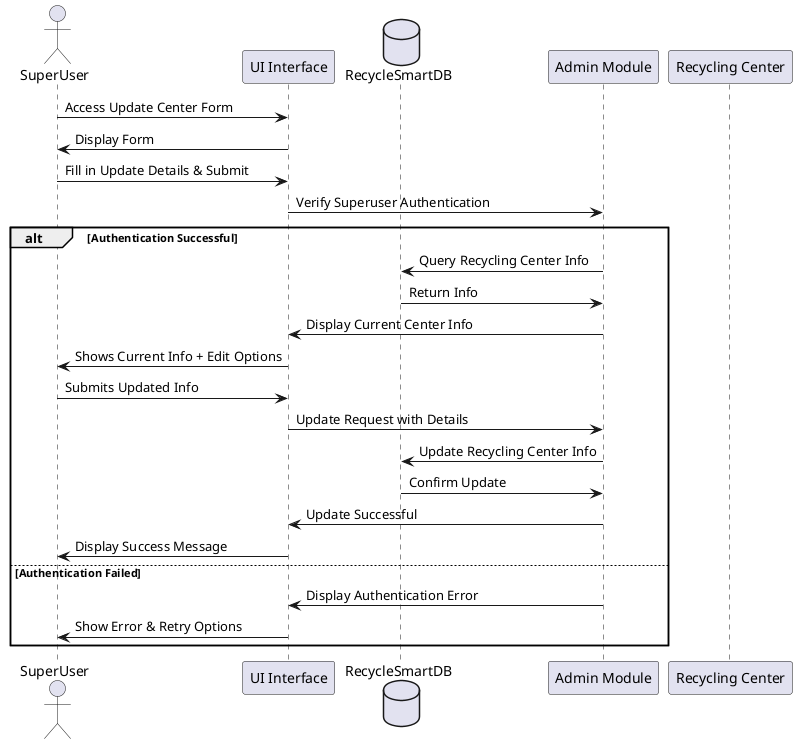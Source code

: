 @startuml
actor SuperUser as SU
participant "UI Interface" as UI
database "RecycleSmartDB" as DB
participant "Admin Module" as AM
participant "Recycling Center" as RC

SU -> UI: Access Update Center Form
UI -> SU: Display Form
SU -> UI: Fill in Update Details & Submit
UI -> AM: Verify Superuser Authentication
alt Authentication Successful
    AM -> DB: Query Recycling Center Info
    DB -> AM: Return Info
    AM -> UI: Display Current Center Info
    UI -> SU: Shows Current Info + Edit Options
    SU -> UI: Submits Updated Info
    UI -> AM: Update Request with Details
    AM -> DB: Update Recycling Center Info
    DB -> AM: Confirm Update
    AM -> UI: Update Successful
    UI -> SU: Display Success Message
else Authentication Failed
    AM -> UI: Display Authentication Error
    UI -> SU: Show Error & Retry Options
end
@enduml